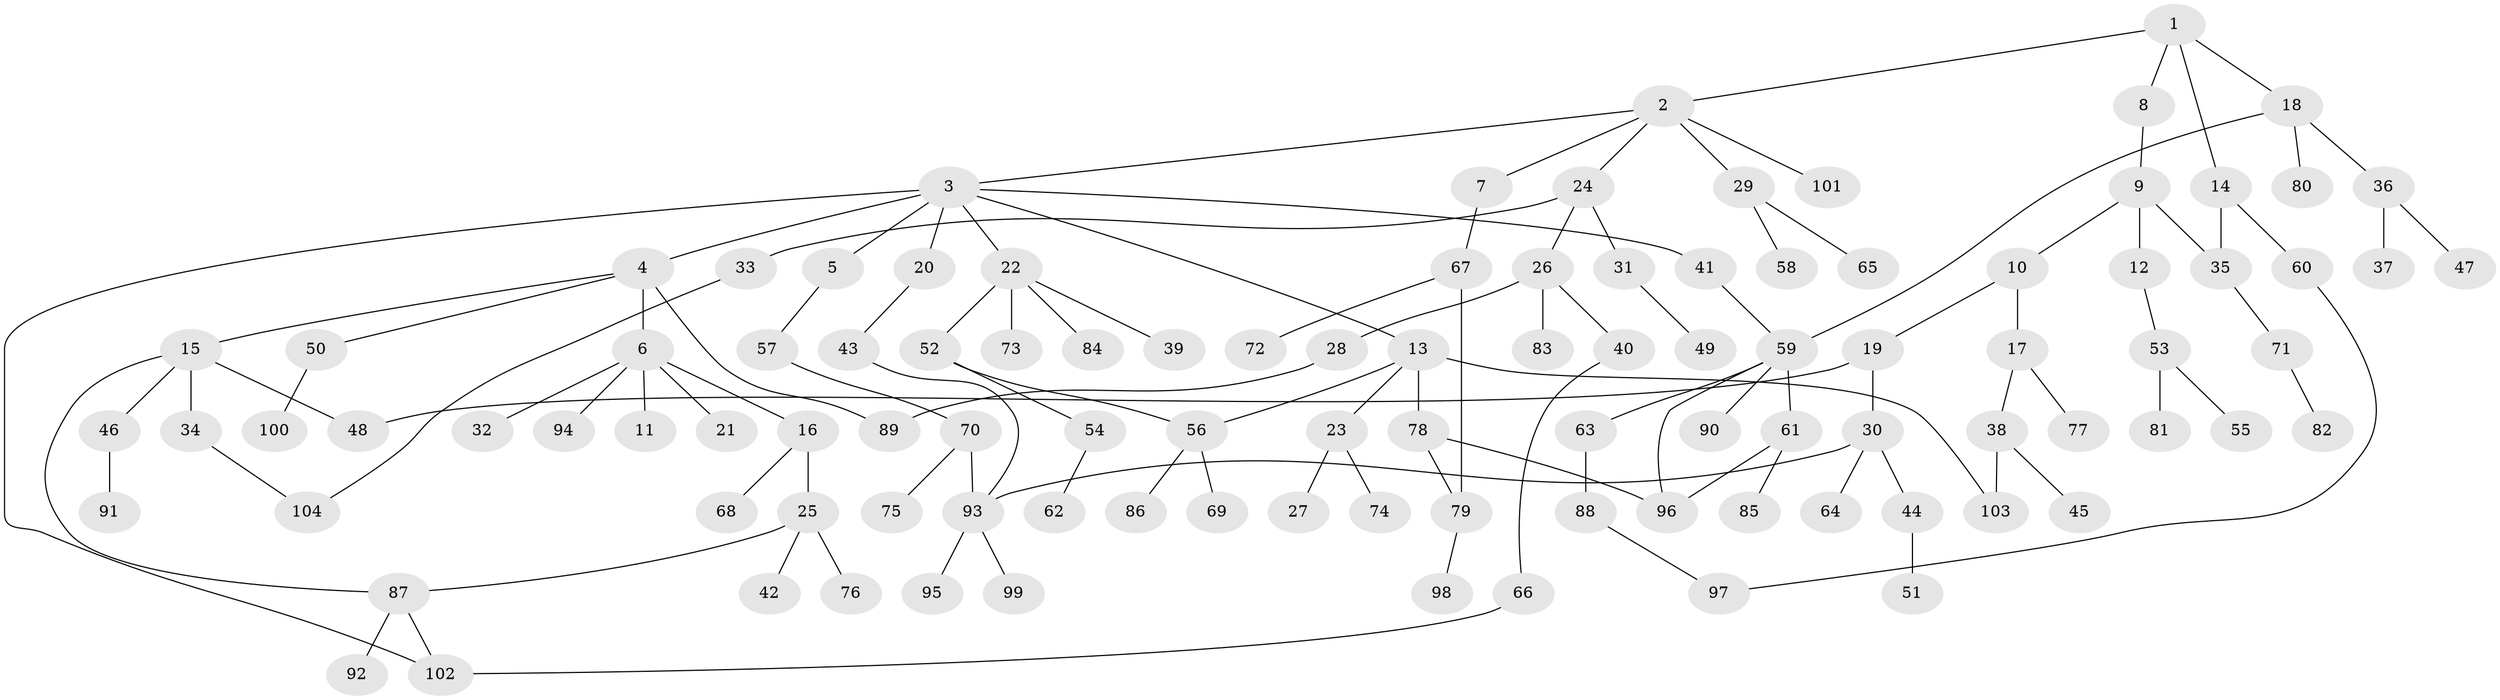 // Generated by graph-tools (version 1.1) at 2025/13/03/09/25 04:13:35]
// undirected, 104 vertices, 119 edges
graph export_dot {
graph [start="1"]
  node [color=gray90,style=filled];
  1;
  2;
  3;
  4;
  5;
  6;
  7;
  8;
  9;
  10;
  11;
  12;
  13;
  14;
  15;
  16;
  17;
  18;
  19;
  20;
  21;
  22;
  23;
  24;
  25;
  26;
  27;
  28;
  29;
  30;
  31;
  32;
  33;
  34;
  35;
  36;
  37;
  38;
  39;
  40;
  41;
  42;
  43;
  44;
  45;
  46;
  47;
  48;
  49;
  50;
  51;
  52;
  53;
  54;
  55;
  56;
  57;
  58;
  59;
  60;
  61;
  62;
  63;
  64;
  65;
  66;
  67;
  68;
  69;
  70;
  71;
  72;
  73;
  74;
  75;
  76;
  77;
  78;
  79;
  80;
  81;
  82;
  83;
  84;
  85;
  86;
  87;
  88;
  89;
  90;
  91;
  92;
  93;
  94;
  95;
  96;
  97;
  98;
  99;
  100;
  101;
  102;
  103;
  104;
  1 -- 2;
  1 -- 8;
  1 -- 14;
  1 -- 18;
  2 -- 3;
  2 -- 7;
  2 -- 24;
  2 -- 29;
  2 -- 101;
  3 -- 4;
  3 -- 5;
  3 -- 13;
  3 -- 20;
  3 -- 22;
  3 -- 41;
  3 -- 102;
  4 -- 6;
  4 -- 15;
  4 -- 50;
  4 -- 89;
  5 -- 57;
  6 -- 11;
  6 -- 16;
  6 -- 21;
  6 -- 32;
  6 -- 94;
  7 -- 67;
  8 -- 9;
  9 -- 10;
  9 -- 12;
  9 -- 35;
  10 -- 17;
  10 -- 19;
  12 -- 53;
  13 -- 23;
  13 -- 78;
  13 -- 103;
  13 -- 56;
  14 -- 35;
  14 -- 60;
  15 -- 34;
  15 -- 46;
  15 -- 48;
  15 -- 87;
  16 -- 25;
  16 -- 68;
  17 -- 38;
  17 -- 77;
  18 -- 36;
  18 -- 80;
  18 -- 59;
  19 -- 30;
  19 -- 48;
  20 -- 43;
  22 -- 39;
  22 -- 52;
  22 -- 73;
  22 -- 84;
  23 -- 27;
  23 -- 74;
  24 -- 26;
  24 -- 31;
  24 -- 33;
  25 -- 42;
  25 -- 76;
  25 -- 87;
  26 -- 28;
  26 -- 40;
  26 -- 83;
  28 -- 89;
  29 -- 58;
  29 -- 65;
  30 -- 44;
  30 -- 64;
  30 -- 93;
  31 -- 49;
  33 -- 104;
  34 -- 104;
  35 -- 71;
  36 -- 37;
  36 -- 47;
  38 -- 45;
  38 -- 103;
  40 -- 66;
  41 -- 59;
  43 -- 93;
  44 -- 51;
  46 -- 91;
  50 -- 100;
  52 -- 54;
  52 -- 56;
  53 -- 55;
  53 -- 81;
  54 -- 62;
  56 -- 69;
  56 -- 86;
  57 -- 70;
  59 -- 61;
  59 -- 63;
  59 -- 90;
  59 -- 96;
  60 -- 97;
  61 -- 85;
  61 -- 96;
  63 -- 88;
  66 -- 102;
  67 -- 72;
  67 -- 79;
  70 -- 75;
  70 -- 93;
  71 -- 82;
  78 -- 96;
  78 -- 79;
  79 -- 98;
  87 -- 92;
  87 -- 102;
  88 -- 97;
  93 -- 95;
  93 -- 99;
}
